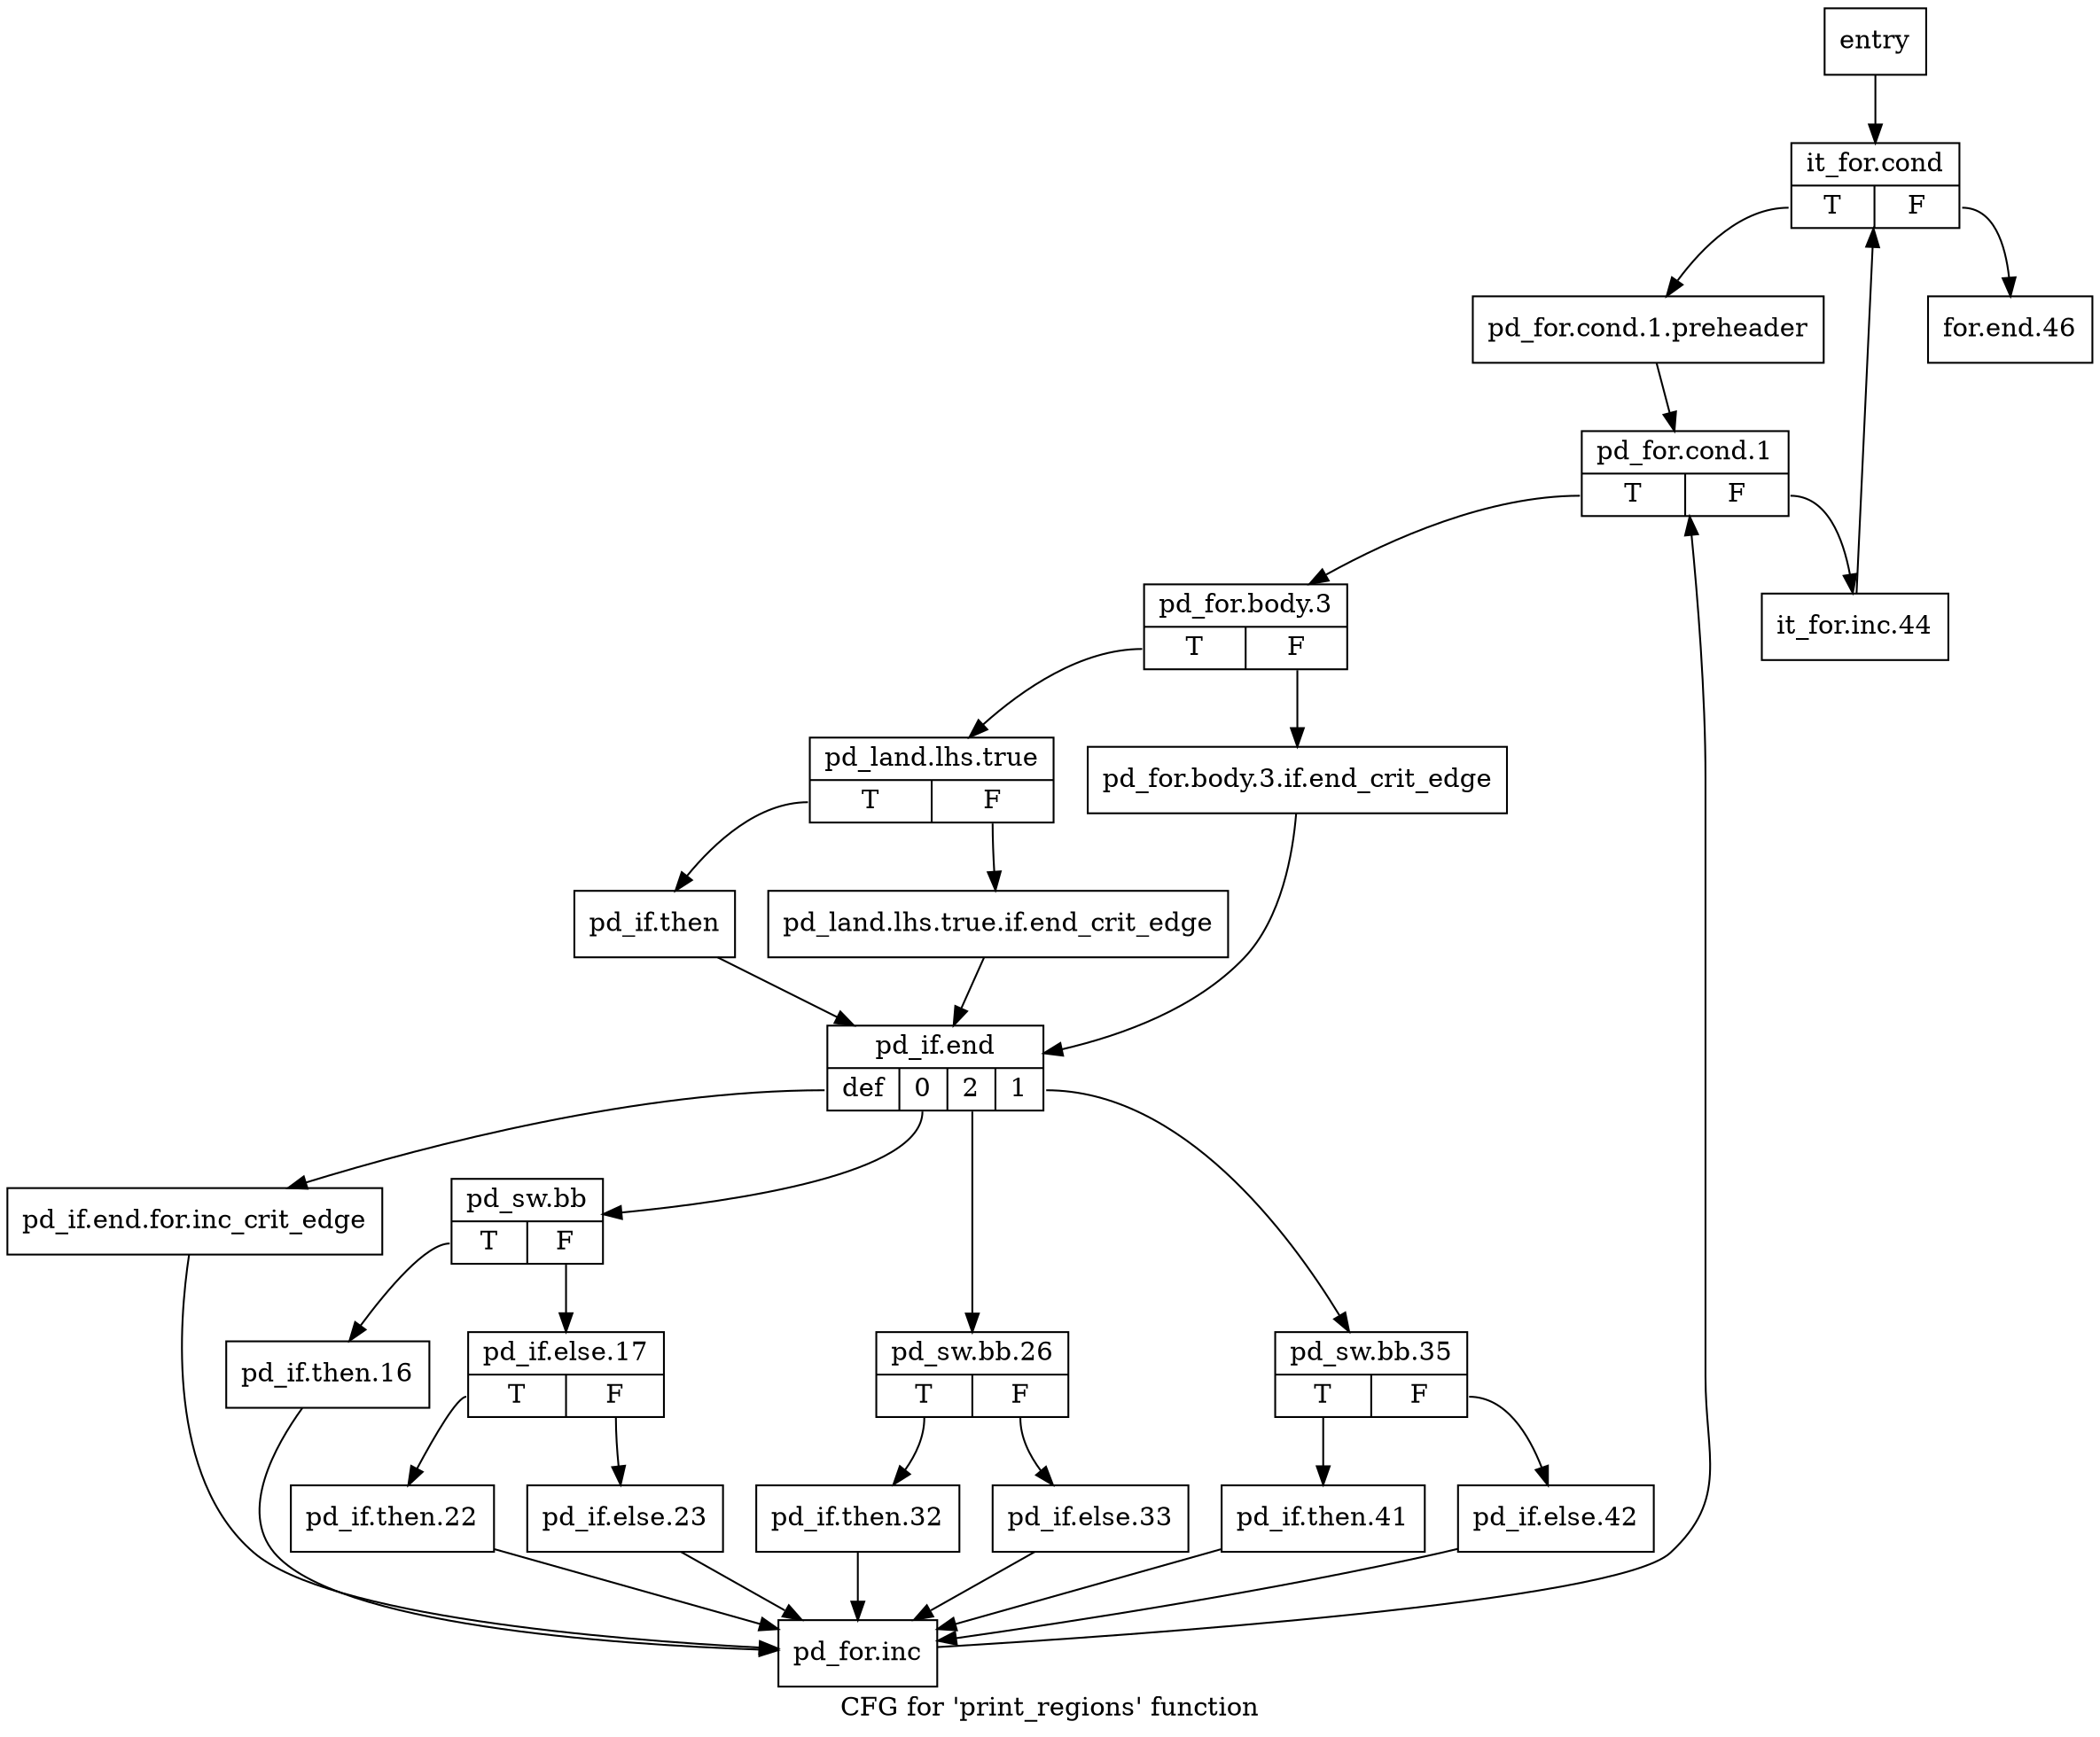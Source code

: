digraph "CFG for 'print_regions' function" {
	label="CFG for 'print_regions' function";

	Node0x34992a0 [shape=record,label="{entry}"];
	Node0x34992a0 -> Node0x34992f0;
	Node0x34992f0 [shape=record,label="{it_for.cond|{<s0>T|<s1>F}}"];
	Node0x34992f0:s0 -> Node0x3499340;
	Node0x34992f0:s1 -> Node0x3499a20;
	Node0x3499340 [shape=record,label="{pd_for.cond.1.preheader}"];
	Node0x3499340 -> Node0x3499390;
	Node0x3499390 [shape=record,label="{pd_for.cond.1|{<s0>T|<s1>F}}"];
	Node0x3499390:s0 -> Node0x34993e0;
	Node0x3499390:s1 -> Node0x34999d0;
	Node0x34993e0 [shape=record,label="{pd_for.body.3|{<s0>T|<s1>F}}"];
	Node0x34993e0:s0 -> Node0x3499480;
	Node0x34993e0:s1 -> Node0x3499430;
	Node0x3499430 [shape=record,label="{pd_for.body.3.if.end_crit_edge}"];
	Node0x3499430 -> Node0x3499570;
	Node0x3499480 [shape=record,label="{pd_land.lhs.true|{<s0>T|<s1>F}}"];
	Node0x3499480:s0 -> Node0x3499520;
	Node0x3499480:s1 -> Node0x34994d0;
	Node0x34994d0 [shape=record,label="{pd_land.lhs.true.if.end_crit_edge}"];
	Node0x34994d0 -> Node0x3499570;
	Node0x3499520 [shape=record,label="{pd_if.then}"];
	Node0x3499520 -> Node0x3499570;
	Node0x3499570 [shape=record,label="{pd_if.end|{<s0>def|<s1>0|<s2>2|<s3>1}}"];
	Node0x3499570:s0 -> Node0x34995c0;
	Node0x3499570:s1 -> Node0x3499610;
	Node0x3499570:s2 -> Node0x34997a0;
	Node0x3499570:s3 -> Node0x3499890;
	Node0x34995c0 [shape=record,label="{pd_if.end.for.inc_crit_edge}"];
	Node0x34995c0 -> Node0x3499980;
	Node0x3499610 [shape=record,label="{pd_sw.bb|{<s0>T|<s1>F}}"];
	Node0x3499610:s0 -> Node0x3499660;
	Node0x3499610:s1 -> Node0x34996b0;
	Node0x3499660 [shape=record,label="{pd_if.then.16}"];
	Node0x3499660 -> Node0x3499980;
	Node0x34996b0 [shape=record,label="{pd_if.else.17|{<s0>T|<s1>F}}"];
	Node0x34996b0:s0 -> Node0x3499700;
	Node0x34996b0:s1 -> Node0x3499750;
	Node0x3499700 [shape=record,label="{pd_if.then.22}"];
	Node0x3499700 -> Node0x3499980;
	Node0x3499750 [shape=record,label="{pd_if.else.23}"];
	Node0x3499750 -> Node0x3499980;
	Node0x34997a0 [shape=record,label="{pd_sw.bb.26|{<s0>T|<s1>F}}"];
	Node0x34997a0:s0 -> Node0x34997f0;
	Node0x34997a0:s1 -> Node0x3499840;
	Node0x34997f0 [shape=record,label="{pd_if.then.32}"];
	Node0x34997f0 -> Node0x3499980;
	Node0x3499840 [shape=record,label="{pd_if.else.33}"];
	Node0x3499840 -> Node0x3499980;
	Node0x3499890 [shape=record,label="{pd_sw.bb.35|{<s0>T|<s1>F}}"];
	Node0x3499890:s0 -> Node0x34998e0;
	Node0x3499890:s1 -> Node0x3499930;
	Node0x34998e0 [shape=record,label="{pd_if.then.41}"];
	Node0x34998e0 -> Node0x3499980;
	Node0x3499930 [shape=record,label="{pd_if.else.42}"];
	Node0x3499930 -> Node0x3499980;
	Node0x3499980 [shape=record,label="{pd_for.inc}"];
	Node0x3499980 -> Node0x3499390;
	Node0x34999d0 [shape=record,label="{it_for.inc.44}"];
	Node0x34999d0 -> Node0x34992f0;
	Node0x3499a20 [shape=record,label="{for.end.46}"];
}
